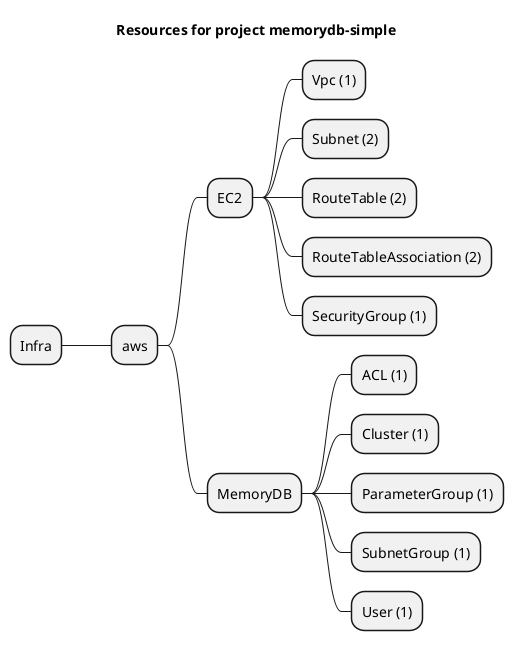 @startmindmap
title Resources for project memorydb-simple
skinparam monochrome true
+ Infra
++ aws
+++ EC2
++++ Vpc (1)
++++ Subnet (2)
++++ RouteTable (2)
++++ RouteTableAssociation (2)
++++ SecurityGroup (1)
+++ MemoryDB
++++ ACL (1)
++++ Cluster (1)
++++ ParameterGroup (1)
++++ SubnetGroup (1)
++++ User (1)
@endmindmap